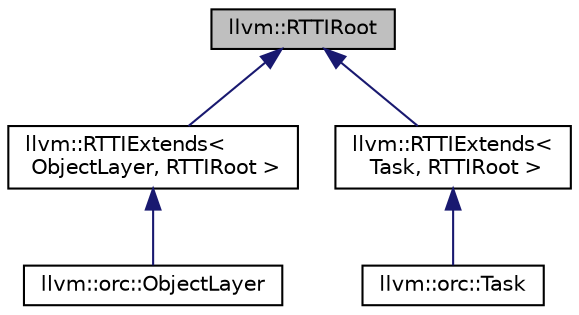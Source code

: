 digraph "llvm::RTTIRoot"
{
 // LATEX_PDF_SIZE
  bgcolor="transparent";
  edge [fontname="Helvetica",fontsize="10",labelfontname="Helvetica",labelfontsize="10"];
  node [fontname="Helvetica",fontsize="10",shape=record];
  Node1 [label="llvm::RTTIRoot",height=0.2,width=0.4,color="black", fillcolor="grey75", style="filled", fontcolor="black",tooltip="Base class for the extensible RTTI hierarchy."];
  Node1 -> Node2 [dir="back",color="midnightblue",fontsize="10",style="solid",fontname="Helvetica"];
  Node2 [label="llvm::RTTIExtends\<\l ObjectLayer, RTTIRoot \>",height=0.2,width=0.4,color="black",URL="$classllvm_1_1RTTIExtends.html",tooltip=" "];
  Node2 -> Node3 [dir="back",color="midnightblue",fontsize="10",style="solid",fontname="Helvetica"];
  Node3 [label="llvm::orc::ObjectLayer",height=0.2,width=0.4,color="black",URL="$classllvm_1_1orc_1_1ObjectLayer.html",tooltip="Interface for Layers that accept object files."];
  Node1 -> Node4 [dir="back",color="midnightblue",fontsize="10",style="solid",fontname="Helvetica"];
  Node4 [label="llvm::RTTIExtends\<\l Task, RTTIRoot \>",height=0.2,width=0.4,color="black",URL="$classllvm_1_1RTTIExtends.html",tooltip=" "];
  Node4 -> Node5 [dir="back",color="midnightblue",fontsize="10",style="solid",fontname="Helvetica"];
  Node5 [label="llvm::orc::Task",height=0.2,width=0.4,color="black",URL="$classllvm_1_1orc_1_1Task.html",tooltip="Represents an abstract task for ORC to run."];
}
